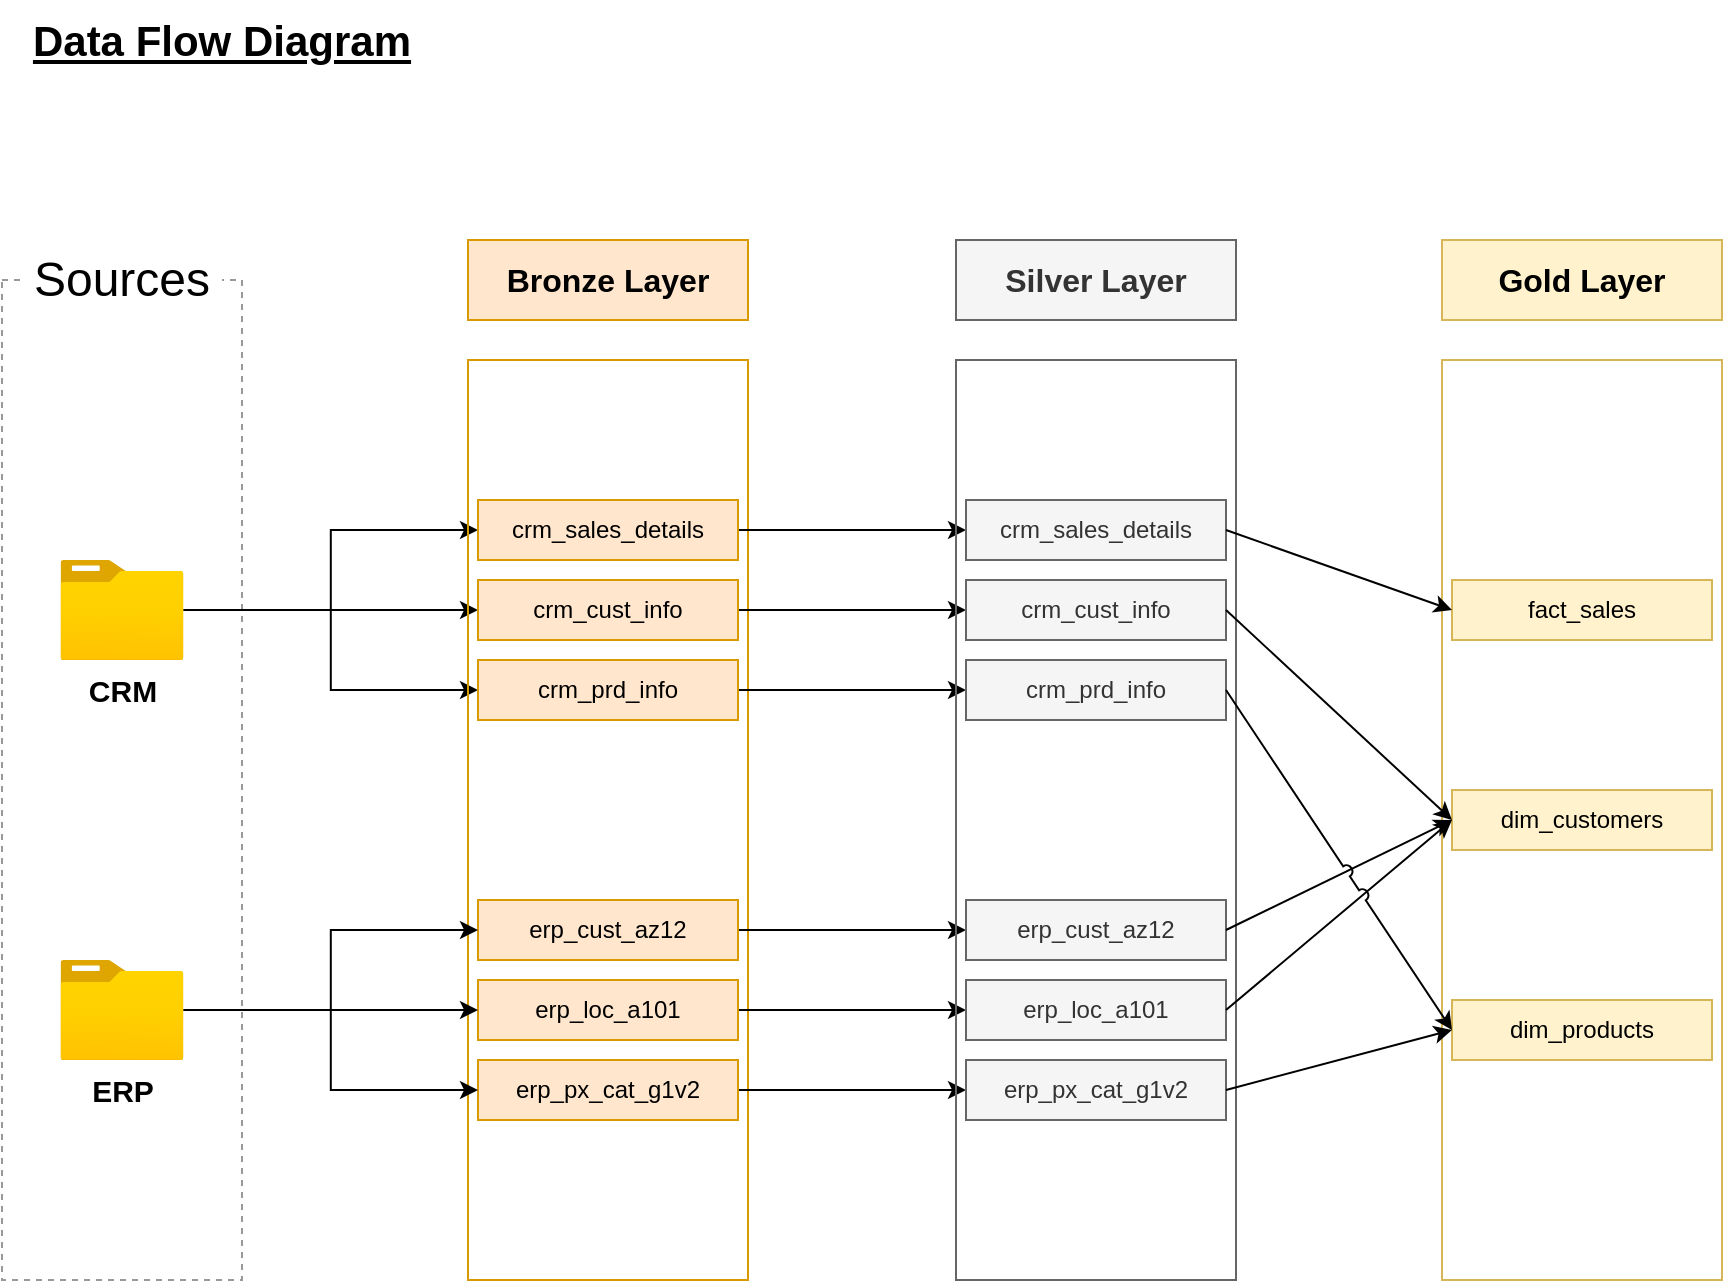 <mxfile version="27.0.9">
  <diagram name="Page-1" id="t2g9nPBRQ7T25NPvsI95">
    <mxGraphModel dx="2723" dy="922" grid="1" gridSize="10" guides="1" tooltips="1" connect="1" arrows="1" fold="1" page="1" pageScale="1" pageWidth="1169" pageHeight="827" math="0" shadow="0">
      <root>
        <mxCell id="0" />
        <mxCell id="1" parent="0" />
        <mxCell id="wkqXvRpw8WBGLsTu2kj4-1" value="Data Flow Diagram" style="text;html=1;align=center;verticalAlign=middle;whiteSpace=wrap;rounded=0;fontSize=21;fontStyle=5" parent="1" vertex="1">
          <mxGeometry x="-1120" y="40" width="220" height="40" as="geometry" />
        </mxCell>
        <mxCell id="aZa3ijhRNjmpXaoFA8mI-3" value="" style="rounded=0;whiteSpace=wrap;html=1;fillColor=none;dashed=1;fontColor=#333333;strokeColor=#999999;" parent="1" vertex="1">
          <mxGeometry x="-1120" y="180" width="120" height="500" as="geometry" />
        </mxCell>
        <mxCell id="aZa3ijhRNjmpXaoFA8mI-4" value="Sources" style="rounded=0;whiteSpace=wrap;html=1;fontSize=24;strokeColor=none;" parent="1" vertex="1">
          <mxGeometry x="-1110" y="160" width="100" height="40" as="geometry" />
        </mxCell>
        <mxCell id="aZa3ijhRNjmpXaoFA8mI-29" style="edgeStyle=orthogonalEdgeStyle;rounded=0;orthogonalLoop=1;jettySize=auto;html=1;entryX=0;entryY=0.5;entryDx=0;entryDy=0;" parent="1" source="aZa3ijhRNjmpXaoFA8mI-5" target="aZa3ijhRNjmpXaoFA8mI-23" edge="1">
          <mxGeometry relative="1" as="geometry" />
        </mxCell>
        <mxCell id="aZa3ijhRNjmpXaoFA8mI-30" style="edgeStyle=orthogonalEdgeStyle;rounded=0;orthogonalLoop=1;jettySize=auto;html=1;entryX=0;entryY=0.5;entryDx=0;entryDy=0;" parent="1" source="aZa3ijhRNjmpXaoFA8mI-5" target="aZa3ijhRNjmpXaoFA8mI-24" edge="1">
          <mxGeometry relative="1" as="geometry" />
        </mxCell>
        <mxCell id="aZa3ijhRNjmpXaoFA8mI-31" style="edgeStyle=orthogonalEdgeStyle;rounded=0;orthogonalLoop=1;jettySize=auto;html=1;entryX=0;entryY=0.5;entryDx=0;entryDy=0;" parent="1" source="aZa3ijhRNjmpXaoFA8mI-5" target="aZa3ijhRNjmpXaoFA8mI-25" edge="1">
          <mxGeometry relative="1" as="geometry" />
        </mxCell>
        <mxCell id="aZa3ijhRNjmpXaoFA8mI-5" value="&lt;b&gt;&lt;font style=&quot;font-size: 15px;&quot;&gt;CRM&lt;/font&gt;&lt;/b&gt;" style="image;aspect=fixed;html=1;points=[];align=center;fontSize=12;image=img/lib/azure2/general/Folder_Blank.svg;" parent="1" vertex="1">
          <mxGeometry x="-1090.81" y="320" width="61.61" height="50" as="geometry" />
        </mxCell>
        <mxCell id="aZa3ijhRNjmpXaoFA8mI-21" value="Bronze Layer" style="rounded=0;whiteSpace=wrap;html=1;fillColor=#ffe6cc;strokeColor=#d79b00;fontSize=16;fontStyle=1" parent="1" vertex="1">
          <mxGeometry x="-887" y="160" width="140" height="40" as="geometry" />
        </mxCell>
        <mxCell id="aZa3ijhRNjmpXaoFA8mI-22" value="" style="rounded=0;whiteSpace=wrap;html=1;fillColor=none;strokeColor=#d79b00;fontSize=16;fontStyle=1" parent="1" vertex="1">
          <mxGeometry x="-887" y="220" width="140" height="460" as="geometry" />
        </mxCell>
        <mxCell id="-YeCzzPsT2VVVUYpRd2U-23" style="edgeStyle=orthogonalEdgeStyle;rounded=0;orthogonalLoop=1;jettySize=auto;html=1;entryX=0;entryY=0.5;entryDx=0;entryDy=0;" parent="1" source="aZa3ijhRNjmpXaoFA8mI-23" target="-YeCzzPsT2VVVUYpRd2U-3" edge="1">
          <mxGeometry relative="1" as="geometry" />
        </mxCell>
        <mxCell id="aZa3ijhRNjmpXaoFA8mI-23" value="crm_cust_info" style="rounded=0;whiteSpace=wrap;html=1;fillColor=#ffe6cc;strokeColor=#d79b00;fontSize=12;fontStyle=0" parent="1" vertex="1">
          <mxGeometry x="-882" y="330" width="130" height="30" as="geometry" />
        </mxCell>
        <mxCell id="-YeCzzPsT2VVVUYpRd2U-18" style="edgeStyle=orthogonalEdgeStyle;rounded=0;orthogonalLoop=1;jettySize=auto;html=1;entryX=0;entryY=0.5;entryDx=0;entryDy=0;" parent="1" source="aZa3ijhRNjmpXaoFA8mI-24" target="-YeCzzPsT2VVVUYpRd2U-4" edge="1">
          <mxGeometry relative="1" as="geometry" />
        </mxCell>
        <mxCell id="aZa3ijhRNjmpXaoFA8mI-24" value="crm_prd_info" style="rounded=0;whiteSpace=wrap;html=1;fillColor=#ffe6cc;strokeColor=#d79b00;fontSize=12;fontStyle=0" parent="1" vertex="1">
          <mxGeometry x="-882" y="370" width="130" height="30" as="geometry" />
        </mxCell>
        <mxCell id="-YeCzzPsT2VVVUYpRd2U-19" style="edgeStyle=orthogonalEdgeStyle;rounded=0;orthogonalLoop=1;jettySize=auto;html=1;entryX=0;entryY=0.5;entryDx=0;entryDy=0;" parent="1" source="aZa3ijhRNjmpXaoFA8mI-25" target="-YeCzzPsT2VVVUYpRd2U-5" edge="1">
          <mxGeometry relative="1" as="geometry" />
        </mxCell>
        <mxCell id="aZa3ijhRNjmpXaoFA8mI-25" value="crm_sales_details" style="rounded=0;whiteSpace=wrap;html=1;fillColor=#ffe6cc;strokeColor=#d79b00;fontSize=12;fontStyle=0" parent="1" vertex="1">
          <mxGeometry x="-882" y="290" width="130" height="30" as="geometry" />
        </mxCell>
        <mxCell id="-YeCzzPsT2VVVUYpRd2U-20" style="edgeStyle=orthogonalEdgeStyle;rounded=0;orthogonalLoop=1;jettySize=auto;html=1;entryX=0;entryY=0.5;entryDx=0;entryDy=0;" parent="1" source="aZa3ijhRNjmpXaoFA8mI-26" target="-YeCzzPsT2VVVUYpRd2U-6" edge="1">
          <mxGeometry relative="1" as="geometry" />
        </mxCell>
        <mxCell id="aZa3ijhRNjmpXaoFA8mI-26" value="erp_cust_az12" style="rounded=0;whiteSpace=wrap;html=1;fillColor=#ffe6cc;strokeColor=#d79b00;fontSize=12;fontStyle=0" parent="1" vertex="1">
          <mxGeometry x="-882" y="490" width="130" height="30" as="geometry" />
        </mxCell>
        <mxCell id="-YeCzzPsT2VVVUYpRd2U-21" style="edgeStyle=orthogonalEdgeStyle;rounded=0;orthogonalLoop=1;jettySize=auto;html=1;entryX=0;entryY=0.5;entryDx=0;entryDy=0;" parent="1" source="aZa3ijhRNjmpXaoFA8mI-27" target="-YeCzzPsT2VVVUYpRd2U-7" edge="1">
          <mxGeometry relative="1" as="geometry" />
        </mxCell>
        <mxCell id="aZa3ijhRNjmpXaoFA8mI-27" value="erp_loc_a101" style="rounded=0;whiteSpace=wrap;html=1;fillColor=#ffe6cc;strokeColor=#d79b00;fontSize=12;fontStyle=0" parent="1" vertex="1">
          <mxGeometry x="-882" y="530" width="130" height="30" as="geometry" />
        </mxCell>
        <mxCell id="-YeCzzPsT2VVVUYpRd2U-22" style="edgeStyle=orthogonalEdgeStyle;rounded=0;orthogonalLoop=1;jettySize=auto;html=1;entryX=0;entryY=0.5;entryDx=0;entryDy=0;" parent="1" source="aZa3ijhRNjmpXaoFA8mI-28" target="-YeCzzPsT2VVVUYpRd2U-8" edge="1">
          <mxGeometry relative="1" as="geometry" />
        </mxCell>
        <mxCell id="aZa3ijhRNjmpXaoFA8mI-28" value="erp_px_cat_g1v2" style="rounded=0;whiteSpace=wrap;html=1;fillColor=#ffe6cc;strokeColor=#d79b00;fontSize=12;fontStyle=0" parent="1" vertex="1">
          <mxGeometry x="-882" y="570" width="130" height="30" as="geometry" />
        </mxCell>
        <mxCell id="aZa3ijhRNjmpXaoFA8mI-39" style="edgeStyle=orthogonalEdgeStyle;rounded=0;orthogonalLoop=1;jettySize=auto;html=1;entryX=0;entryY=0.5;entryDx=0;entryDy=0;" parent="1" source="aZa3ijhRNjmpXaoFA8mI-7" target="aZa3ijhRNjmpXaoFA8mI-26" edge="1">
          <mxGeometry relative="1" as="geometry" />
        </mxCell>
        <mxCell id="aZa3ijhRNjmpXaoFA8mI-40" style="edgeStyle=orthogonalEdgeStyle;rounded=0;orthogonalLoop=1;jettySize=auto;html=1;entryX=0;entryY=0.5;entryDx=0;entryDy=0;" parent="1" source="aZa3ijhRNjmpXaoFA8mI-7" target="aZa3ijhRNjmpXaoFA8mI-27" edge="1">
          <mxGeometry relative="1" as="geometry" />
        </mxCell>
        <mxCell id="aZa3ijhRNjmpXaoFA8mI-41" style="edgeStyle=orthogonalEdgeStyle;rounded=0;orthogonalLoop=1;jettySize=auto;html=1;entryX=0;entryY=0.5;entryDx=0;entryDy=0;" parent="1" source="aZa3ijhRNjmpXaoFA8mI-7" target="aZa3ijhRNjmpXaoFA8mI-28" edge="1">
          <mxGeometry relative="1" as="geometry" />
        </mxCell>
        <mxCell id="aZa3ijhRNjmpXaoFA8mI-7" value="&lt;b&gt;&lt;font style=&quot;font-size: 15px;&quot;&gt;ERP&lt;/font&gt;&lt;/b&gt;" style="image;aspect=fixed;html=1;points=[];align=center;fontSize=12;image=img/lib/azure2/general/Folder_Blank.svg;" parent="1" vertex="1">
          <mxGeometry x="-1090.82" y="520" width="61.61" height="50" as="geometry" />
        </mxCell>
        <mxCell id="-YeCzzPsT2VVVUYpRd2U-1" value="Silver Layer" style="rounded=0;whiteSpace=wrap;html=1;fillColor=#f5f5f5;strokeColor=#666666;fontSize=16;fontStyle=1;fontColor=#333333;" parent="1" vertex="1">
          <mxGeometry x="-643" y="160" width="140" height="40" as="geometry" />
        </mxCell>
        <mxCell id="feMU8Ohwre8aJyZwpjGb-1" value="Gold Layer" style="rounded=0;whiteSpace=wrap;html=1;fillColor=#fff2cc;strokeColor=#d6b656;fontSize=16;fontStyle=1;" vertex="1" parent="1">
          <mxGeometry x="-400" y="160" width="140" height="40" as="geometry" />
        </mxCell>
        <mxCell id="-YeCzzPsT2VVVUYpRd2U-2" value="" style="rounded=0;whiteSpace=wrap;html=1;fillColor=none;strokeColor=#666666;fontSize=16;fontStyle=1;fontColor=#333333;" parent="1" vertex="1">
          <mxGeometry x="-643" y="220" width="140" height="460" as="geometry" />
        </mxCell>
        <mxCell id="feMU8Ohwre8aJyZwpjGb-2" value="" style="rounded=0;whiteSpace=wrap;html=1;fillColor=none;strokeColor=#d6b656;fontSize=16;fontStyle=1;" vertex="1" parent="1">
          <mxGeometry x="-400" y="220" width="140" height="460" as="geometry" />
        </mxCell>
        <mxCell id="-YeCzzPsT2VVVUYpRd2U-3" value="crm_cust_info" style="rounded=0;whiteSpace=wrap;html=1;fillColor=#f5f5f5;strokeColor=#666666;fontSize=12;fontStyle=0;fontColor=#333333;" parent="1" vertex="1">
          <mxGeometry x="-638" y="330" width="130" height="30" as="geometry" />
        </mxCell>
        <mxCell id="feMU8Ohwre8aJyZwpjGb-3" value="fact_sales" style="rounded=0;whiteSpace=wrap;html=1;fillColor=#fff2cc;strokeColor=#d6b656;fontSize=12;fontStyle=0;" vertex="1" parent="1">
          <mxGeometry x="-395" y="330" width="130" height="30" as="geometry" />
        </mxCell>
        <mxCell id="-YeCzzPsT2VVVUYpRd2U-4" value="crm_prd_info" style="rounded=0;whiteSpace=wrap;html=1;fillColor=#f5f5f5;strokeColor=#666666;fontSize=12;fontStyle=0;fontColor=#333333;" parent="1" vertex="1">
          <mxGeometry x="-638" y="370" width="130" height="30" as="geometry" />
        </mxCell>
        <mxCell id="feMU8Ohwre8aJyZwpjGb-4" value="dim_customers" style="rounded=0;whiteSpace=wrap;html=1;fillColor=#fff2cc;strokeColor=#d6b656;fontSize=12;fontStyle=0;" vertex="1" parent="1">
          <mxGeometry x="-395" y="435" width="130" height="30" as="geometry" />
        </mxCell>
        <mxCell id="-YeCzzPsT2VVVUYpRd2U-5" value="crm_sales_details" style="rounded=0;whiteSpace=wrap;html=1;fillColor=#f5f5f5;strokeColor=#666666;fontSize=12;fontStyle=0;fontColor=#333333;" parent="1" vertex="1">
          <mxGeometry x="-638" y="290" width="130" height="30" as="geometry" />
        </mxCell>
        <mxCell id="feMU8Ohwre8aJyZwpjGb-5" value="dim_products" style="rounded=0;whiteSpace=wrap;html=1;fillColor=#fff2cc;strokeColor=#d6b656;fontSize=12;fontStyle=0;" vertex="1" parent="1">
          <mxGeometry x="-395" y="540" width="130" height="30" as="geometry" />
        </mxCell>
        <mxCell id="-YeCzzPsT2VVVUYpRd2U-6" value="erp_cust_az12" style="rounded=0;whiteSpace=wrap;html=1;fillColor=#f5f5f5;strokeColor=#666666;fontSize=12;fontStyle=0;fontColor=#333333;" parent="1" vertex="1">
          <mxGeometry x="-638" y="490" width="130" height="30" as="geometry" />
        </mxCell>
        <mxCell id="-YeCzzPsT2VVVUYpRd2U-7" value="erp_loc_a101" style="rounded=0;whiteSpace=wrap;html=1;fillColor=#f5f5f5;strokeColor=#666666;fontSize=12;fontStyle=0;fontColor=#333333;" parent="1" vertex="1">
          <mxGeometry x="-638" y="530" width="130" height="30" as="geometry" />
        </mxCell>
        <mxCell id="-YeCzzPsT2VVVUYpRd2U-8" value="erp_px_cat_g1v2" style="rounded=0;whiteSpace=wrap;html=1;fillColor=#f5f5f5;strokeColor=#666666;fontSize=12;fontStyle=0;fontColor=#333333;" parent="1" vertex="1">
          <mxGeometry x="-638" y="570" width="130" height="30" as="geometry" />
        </mxCell>
        <mxCell id="feMU8Ohwre8aJyZwpjGb-9" value="" style="endArrow=classic;html=1;rounded=0;entryX=0;entryY=0.5;entryDx=0;entryDy=0;exitX=1;exitY=0.5;exitDx=0;exitDy=0;flowAnimation=0;curved=0;jumpStyle=arc;" edge="1" parent="1" source="-YeCzzPsT2VVVUYpRd2U-3" target="feMU8Ohwre8aJyZwpjGb-4">
          <mxGeometry width="50" height="50" relative="1" as="geometry">
            <mxPoint x="-470" y="430" as="sourcePoint" />
            <mxPoint x="-420" y="380" as="targetPoint" />
          </mxGeometry>
        </mxCell>
        <mxCell id="feMU8Ohwre8aJyZwpjGb-10" value="" style="endArrow=classic;html=1;rounded=0;exitX=1;exitY=0.5;exitDx=0;exitDy=0;entryX=0;entryY=0.5;entryDx=0;entryDy=0;flowAnimation=0;curved=0;jumpStyle=arc;" edge="1" parent="1" source="-YeCzzPsT2VVVUYpRd2U-6" target="feMU8Ohwre8aJyZwpjGb-4">
          <mxGeometry width="50" height="50" relative="1" as="geometry">
            <mxPoint x="-490" y="520" as="sourcePoint" />
            <mxPoint x="-440" y="470" as="targetPoint" />
          </mxGeometry>
        </mxCell>
        <mxCell id="feMU8Ohwre8aJyZwpjGb-11" value="" style="endArrow=classic;html=1;rounded=0;exitX=1;exitY=0.5;exitDx=0;exitDy=0;entryX=0;entryY=0.5;entryDx=0;entryDy=0;flowAnimation=0;curved=0;jumpStyle=arc;" edge="1" parent="1" source="-YeCzzPsT2VVVUYpRd2U-7" target="feMU8Ohwre8aJyZwpjGb-4">
          <mxGeometry width="50" height="50" relative="1" as="geometry">
            <mxPoint x="-470" y="540" as="sourcePoint" />
            <mxPoint x="-420" y="490" as="targetPoint" />
          </mxGeometry>
        </mxCell>
        <mxCell id="feMU8Ohwre8aJyZwpjGb-12" value="" style="endArrow=classic;html=1;rounded=0;exitX=1;exitY=0.5;exitDx=0;exitDy=0;entryX=0;entryY=0.5;entryDx=0;entryDy=0;flowAnimation=0;curved=0;jumpStyle=arc;" edge="1" parent="1" source="-YeCzzPsT2VVVUYpRd2U-4" target="feMU8Ohwre8aJyZwpjGb-5">
          <mxGeometry width="50" height="50" relative="1" as="geometry">
            <mxPoint x="-480" y="470" as="sourcePoint" />
            <mxPoint x="-430" y="420" as="targetPoint" />
          </mxGeometry>
        </mxCell>
        <mxCell id="feMU8Ohwre8aJyZwpjGb-13" value="" style="endArrow=classic;html=1;rounded=0;exitX=1;exitY=0.5;exitDx=0;exitDy=0;entryX=0;entryY=0.5;entryDx=0;entryDy=0;flowAnimation=0;curved=0;jumpStyle=arc;" edge="1" parent="1" source="-YeCzzPsT2VVVUYpRd2U-8" target="feMU8Ohwre8aJyZwpjGb-5">
          <mxGeometry width="50" height="50" relative="1" as="geometry">
            <mxPoint x="-480" y="590" as="sourcePoint" />
            <mxPoint x="-430" y="540" as="targetPoint" />
          </mxGeometry>
        </mxCell>
        <mxCell id="feMU8Ohwre8aJyZwpjGb-15" value="" style="endArrow=classic;html=1;rounded=0;exitX=1;exitY=0.5;exitDx=0;exitDy=0;entryX=0;entryY=0.5;entryDx=0;entryDy=0;flowAnimation=0;curved=0;jumpStyle=arc;" edge="1" parent="1" source="-YeCzzPsT2VVVUYpRd2U-5" target="feMU8Ohwre8aJyZwpjGb-3">
          <mxGeometry width="50" height="50" relative="1" as="geometry">
            <mxPoint x="-460" y="300" as="sourcePoint" />
            <mxPoint x="-410" y="250" as="targetPoint" />
          </mxGeometry>
        </mxCell>
      </root>
    </mxGraphModel>
  </diagram>
</mxfile>
